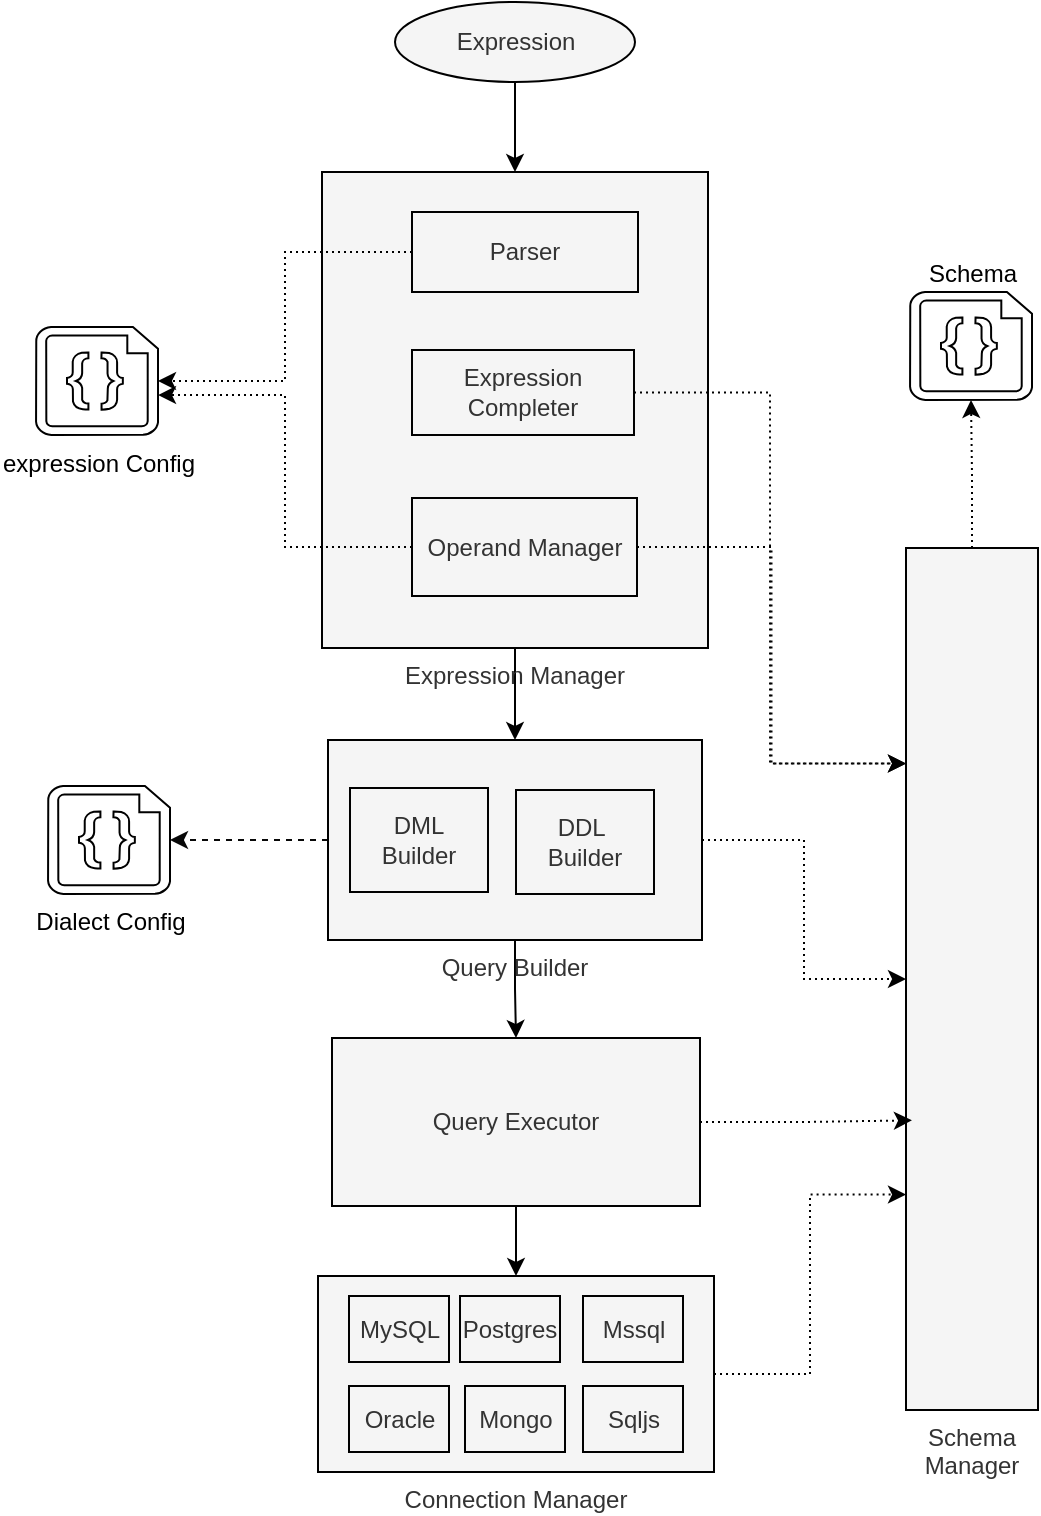 <mxfile>
    <diagram id="_qm1-AJe0AePabwUvn4U" name="Page-1">
        <mxGraphModel dx="1032" dy="379" grid="0" gridSize="10" guides="1" tooltips="1" connect="1" arrows="1" fold="1" page="1" pageScale="1" pageWidth="583" pageHeight="827" background="#ffffff" math="0" shadow="0">
            <root>
                <object label="" id="0">
                    <mxCell/>
                </object>
                <mxCell id="1" parent="0"/>
                <mxCell id="13" style="edgeStyle=orthogonalEdgeStyle;rounded=0;orthogonalLoop=1;jettySize=auto;html=1;exitX=0.5;exitY=1;exitDx=0;exitDy=0;entryX=0.5;entryY=0;entryDx=0;entryDy=0;fontColor=#000000;labelBackgroundColor=none;sketch=0;shadow=0;fillColor=#f5f5f5;strokeColor=#000000;" parent="1" source="2" target="7" edge="1">
                    <mxGeometry relative="1" as="geometry"/>
                </mxCell>
                <mxCell id="55" style="edgeStyle=orthogonalEdgeStyle;rounded=0;orthogonalLoop=1;jettySize=auto;html=1;entryX=1;entryY=0.5;entryDx=0;entryDy=0;entryPerimeter=0;dashed=1;fontColor=#000000;strokeColor=#080808;" parent="1" source="2" target="32" edge="1">
                    <mxGeometry relative="1" as="geometry"/>
                </mxCell>
                <mxCell id="82" style="edgeStyle=orthogonalEdgeStyle;rounded=0;orthogonalLoop=1;jettySize=auto;html=1;entryX=0;entryY=0.5;entryDx=0;entryDy=0;dashed=1;dashPattern=1 2;strokeColor=#000000;" parent="1" source="2" target="5" edge="1">
                    <mxGeometry relative="1" as="geometry"/>
                </mxCell>
                <mxCell id="2" value="Query Builder" style="rounded=0;whiteSpace=wrap;html=1;labelBackgroundColor=none;sketch=0;shadow=0;fillColor=#f5f5f5;fontColor=#333333;strokeColor=#000000;labelPosition=center;verticalLabelPosition=bottom;align=center;verticalAlign=top;" parent="1" vertex="1">
                    <mxGeometry x="198" y="392" width="187" height="100" as="geometry"/>
                </mxCell>
                <mxCell id="57" style="edgeStyle=orthogonalEdgeStyle;rounded=0;orthogonalLoop=1;jettySize=auto;html=1;exitX=0.5;exitY=0;exitDx=0;exitDy=0;entryX=0.5;entryY=1;entryDx=0;entryDy=0;entryPerimeter=0;strokeColor=#000000;dashed=1;dashPattern=1 2;" parent="1" source="5" target="36" edge="1">
                    <mxGeometry relative="1" as="geometry"/>
                </mxCell>
                <mxCell id="5" value="Schema Manager" style="rounded=0;whiteSpace=wrap;html=1;labelBackgroundColor=none;sketch=0;fillColor=#f5f5f5;fontColor=#333333;strokeColor=#000000;labelPosition=center;verticalLabelPosition=bottom;align=center;verticalAlign=top;" parent="1" vertex="1">
                    <mxGeometry x="487" y="296" width="66" height="431" as="geometry"/>
                </mxCell>
                <mxCell id="56" style="edgeStyle=orthogonalEdgeStyle;rounded=0;orthogonalLoop=1;jettySize=auto;html=1;exitX=0.5;exitY=1;exitDx=0;exitDy=0;entryX=0.5;entryY=0;entryDx=0;entryDy=0;strokeColor=#000000;" parent="1" source="7" target="43" edge="1">
                    <mxGeometry relative="1" as="geometry"/>
                </mxCell>
                <mxCell id="83" style="edgeStyle=orthogonalEdgeStyle;rounded=0;orthogonalLoop=1;jettySize=auto;html=1;entryX=0.045;entryY=0.664;entryDx=0;entryDy=0;entryPerimeter=0;dashed=1;dashPattern=1 2;strokeColor=#000000;" parent="1" source="7" target="5" edge="1">
                    <mxGeometry relative="1" as="geometry"/>
                </mxCell>
                <mxCell id="7" value="Query Executor" style="rounded=0;whiteSpace=wrap;html=1;labelBackgroundColor=none;sketch=0;shadow=0;fillColor=#f5f5f5;fontColor=#333333;strokeColor=#000000;labelPosition=center;verticalLabelPosition=middle;align=center;verticalAlign=middle;" parent="1" vertex="1">
                    <mxGeometry x="200" y="541" width="184" height="84" as="geometry"/>
                </mxCell>
                <mxCell id="19" style="edgeStyle=orthogonalEdgeStyle;rounded=0;orthogonalLoop=1;jettySize=auto;html=1;entryX=0.5;entryY=0;entryDx=0;entryDy=0;fontColor=#000000;labelBackgroundColor=none;sketch=0;fillColor=#f5f5f5;strokeColor=#000000;" parent="1" source="18" target="72" edge="1">
                    <mxGeometry relative="1" as="geometry">
                        <mxPoint x="271" y="105" as="targetPoint"/>
                    </mxGeometry>
                </mxCell>
                <mxCell id="18" value="Expression" style="ellipse;whiteSpace=wrap;html=1;labelBackgroundColor=none;sketch=0;fillColor=#f5f5f5;fontColor=#333333;strokeColor=#000000;" parent="1" vertex="1">
                    <mxGeometry x="231.5" y="23" width="120" height="40" as="geometry"/>
                </mxCell>
                <mxCell id="28" value="DML &lt;br&gt;Builder" style="rounded=0;whiteSpace=wrap;html=1;labelBackgroundColor=none;sketch=0;shadow=0;fillColor=#f5f5f5;fontColor=#333333;strokeColor=#000000;labelPosition=center;verticalLabelPosition=middle;align=center;verticalAlign=middle;" parent="1" vertex="1">
                    <mxGeometry x="209" y="416" width="69" height="52" as="geometry"/>
                </mxCell>
                <mxCell id="29" value="DDL&amp;nbsp; Builder" style="rounded=0;whiteSpace=wrap;html=1;labelBackgroundColor=none;sketch=0;shadow=0;fillColor=#f5f5f5;fontColor=#333333;strokeColor=#000000;labelPosition=center;verticalLabelPosition=middle;align=center;verticalAlign=middle;" parent="1" vertex="1">
                    <mxGeometry x="292" y="417" width="69" height="52" as="geometry"/>
                </mxCell>
                <mxCell id="30" value="expression Config" style="verticalLabelPosition=bottom;html=1;verticalAlign=top;align=center;shape=mxgraph.azure.code_file;pointerEvents=1;fontColor=#000000;strokeWidth=1;" parent="1" vertex="1">
                    <mxGeometry x="52" y="185.5" width="61" height="54" as="geometry"/>
                </mxCell>
                <mxCell id="32" value="Dialect Config" style="verticalLabelPosition=bottom;html=1;verticalAlign=top;align=center;shape=mxgraph.azure.code_file;pointerEvents=1;fontColor=#000000;strokeWidth=1;" parent="1" vertex="1">
                    <mxGeometry x="58" y="415" width="61" height="54" as="geometry"/>
                </mxCell>
                <mxCell id="36" value="Schema" style="verticalLabelPosition=top;html=1;verticalAlign=bottom;align=center;shape=mxgraph.azure.code_file;pointerEvents=1;fontColor=#000000;strokeWidth=1;labelPosition=center;" parent="1" vertex="1">
                    <mxGeometry x="489" y="168" width="61" height="54" as="geometry"/>
                </mxCell>
                <mxCell id="64" style="edgeStyle=orthogonalEdgeStyle;rounded=0;orthogonalLoop=1;jettySize=auto;html=1;entryX=0;entryY=0.75;entryDx=0;entryDy=0;dashed=1;dashPattern=1 2;strokeColor=#000000;" parent="1" source="43" target="5" edge="1">
                    <mxGeometry relative="1" as="geometry"/>
                </mxCell>
                <mxCell id="43" value="Connection Manager" style="rounded=0;whiteSpace=wrap;html=1;labelBackgroundColor=none;sketch=0;shadow=0;fillColor=#f5f5f5;fontColor=#333333;strokeColor=#000000;labelPosition=center;verticalLabelPosition=bottom;align=center;verticalAlign=top;" parent="1" vertex="1">
                    <mxGeometry x="193" y="660" width="198" height="98" as="geometry"/>
                </mxCell>
                <mxCell id="44" value="MySQL" style="rounded=0;whiteSpace=wrap;html=1;labelBackgroundColor=none;sketch=0;shadow=0;fillColor=#f5f5f5;fontColor=#333333;strokeColor=#000000;labelPosition=center;verticalLabelPosition=middle;align=center;verticalAlign=middle;" parent="1" vertex="1">
                    <mxGeometry x="208.5" y="670" width="50" height="33" as="geometry"/>
                </mxCell>
                <mxCell id="46" value="Postgres" style="rounded=0;whiteSpace=wrap;html=1;labelBackgroundColor=none;sketch=0;shadow=0;fillColor=#f5f5f5;fontColor=#333333;strokeColor=#000000;labelPosition=center;verticalLabelPosition=middle;align=center;verticalAlign=middle;" parent="1" vertex="1">
                    <mxGeometry x="264" y="670" width="50" height="33" as="geometry"/>
                </mxCell>
                <mxCell id="47" value="Mssql" style="rounded=0;whiteSpace=wrap;html=1;labelBackgroundColor=none;sketch=0;shadow=0;fillColor=#f5f5f5;fontColor=#333333;strokeColor=#000000;labelPosition=center;verticalLabelPosition=middle;align=center;verticalAlign=middle;" parent="1" vertex="1">
                    <mxGeometry x="325.5" y="670" width="50" height="33" as="geometry"/>
                </mxCell>
                <mxCell id="48" value="Oracle" style="rounded=0;whiteSpace=wrap;html=1;labelBackgroundColor=none;sketch=0;shadow=0;fillColor=#f5f5f5;fontColor=#333333;strokeColor=#000000;labelPosition=center;verticalLabelPosition=middle;align=center;verticalAlign=middle;" parent="1" vertex="1">
                    <mxGeometry x="208.5" y="715" width="50" height="33" as="geometry"/>
                </mxCell>
                <mxCell id="50" value="Mongo" style="rounded=0;whiteSpace=wrap;html=1;labelBackgroundColor=none;sketch=0;shadow=0;fillColor=#f5f5f5;fontColor=#333333;strokeColor=#000000;labelPosition=center;verticalLabelPosition=middle;align=center;verticalAlign=middle;" parent="1" vertex="1">
                    <mxGeometry x="266.5" y="715" width="50" height="33" as="geometry"/>
                </mxCell>
                <mxCell id="52" value="Sqljs" style="rounded=0;whiteSpace=wrap;html=1;labelBackgroundColor=none;sketch=0;shadow=0;fillColor=#f5f5f5;fontColor=#333333;strokeColor=#000000;labelPosition=center;verticalLabelPosition=middle;align=center;verticalAlign=middle;" parent="1" vertex="1">
                    <mxGeometry x="325.5" y="715" width="50" height="33" as="geometry"/>
                </mxCell>
                <mxCell id="76" style="edgeStyle=orthogonalEdgeStyle;rounded=0;orthogonalLoop=1;jettySize=auto;html=1;entryX=0.5;entryY=0;entryDx=0;entryDy=0;strokeColor=#000000;" parent="1" source="72" target="2" edge="1">
                    <mxGeometry relative="1" as="geometry"/>
                </mxCell>
                <mxCell id="72" value="Expression Manager" style="rounded=0;whiteSpace=wrap;html=1;labelBackgroundColor=none;sketch=0;fillColor=#f5f5f5;fontColor=#333333;strokeColor=#000000;labelPosition=center;verticalLabelPosition=bottom;align=center;verticalAlign=top;" parent="1" vertex="1">
                    <mxGeometry x="195" y="108" width="193" height="238" as="geometry"/>
                </mxCell>
                <mxCell id="78" style="edgeStyle=orthogonalEdgeStyle;rounded=0;orthogonalLoop=1;jettySize=auto;html=1;entryX=1;entryY=0.5;entryDx=0;entryDy=0;entryPerimeter=0;strokeColor=#000000;dashed=1;dashPattern=1 2;" parent="1" source="73" target="30" edge="1">
                    <mxGeometry relative="1" as="geometry"/>
                </mxCell>
                <mxCell id="73" value="Parser" style="rounded=0;whiteSpace=wrap;html=1;labelBackgroundColor=none;sketch=0;fillColor=#f5f5f5;fontColor=#333333;strokeColor=#000000;" parent="1" vertex="1">
                    <mxGeometry x="240" y="128" width="113" height="40" as="geometry"/>
                </mxCell>
                <mxCell id="80" style="edgeStyle=orthogonalEdgeStyle;rounded=0;orthogonalLoop=1;jettySize=auto;html=1;entryX=0;entryY=0.25;entryDx=0;entryDy=0;dashed=1;dashPattern=1 2;strokeColor=#000000;" parent="1" source="74" target="5" edge="1">
                    <mxGeometry relative="1" as="geometry"/>
                </mxCell>
                <mxCell id="74" value="Expression Completer" style="rounded=0;whiteSpace=wrap;html=1;strokeWidth=1;labelBackgroundColor=none;sketch=0;fillColor=#f5f5f5;fontColor=#333333;strokeColor=#000000;" parent="1" vertex="1">
                    <mxGeometry x="240" y="197" width="111" height="42.5" as="geometry"/>
                </mxCell>
                <mxCell id="81" style="edgeStyle=orthogonalEdgeStyle;rounded=0;orthogonalLoop=1;jettySize=auto;html=1;entryX=0;entryY=0.25;entryDx=0;entryDy=0;dashed=1;dashPattern=1 2;strokeColor=#000000;" parent="1" source="75" target="5" edge="1">
                    <mxGeometry relative="1" as="geometry"/>
                </mxCell>
                <mxCell id="89" style="edgeStyle=orthogonalEdgeStyle;rounded=0;orthogonalLoop=1;jettySize=auto;html=1;entryX=1;entryY=0.63;entryDx=0;entryDy=0;entryPerimeter=0;dashed=1;dashPattern=1 2;strokeColor=#000000;" parent="1" source="75" target="30" edge="1">
                    <mxGeometry relative="1" as="geometry"/>
                </mxCell>
                <mxCell id="75" value="Operand Manager" style="rounded=0;whiteSpace=wrap;html=1;labelBackgroundColor=none;sketch=0;fillColor=#f5f5f5;fontColor=#333333;strokeColor=#000000;" parent="1" vertex="1">
                    <mxGeometry x="240" y="271" width="112.5" height="49" as="geometry"/>
                </mxCell>
            </root>
        </mxGraphModel>
    </diagram>
</mxfile>